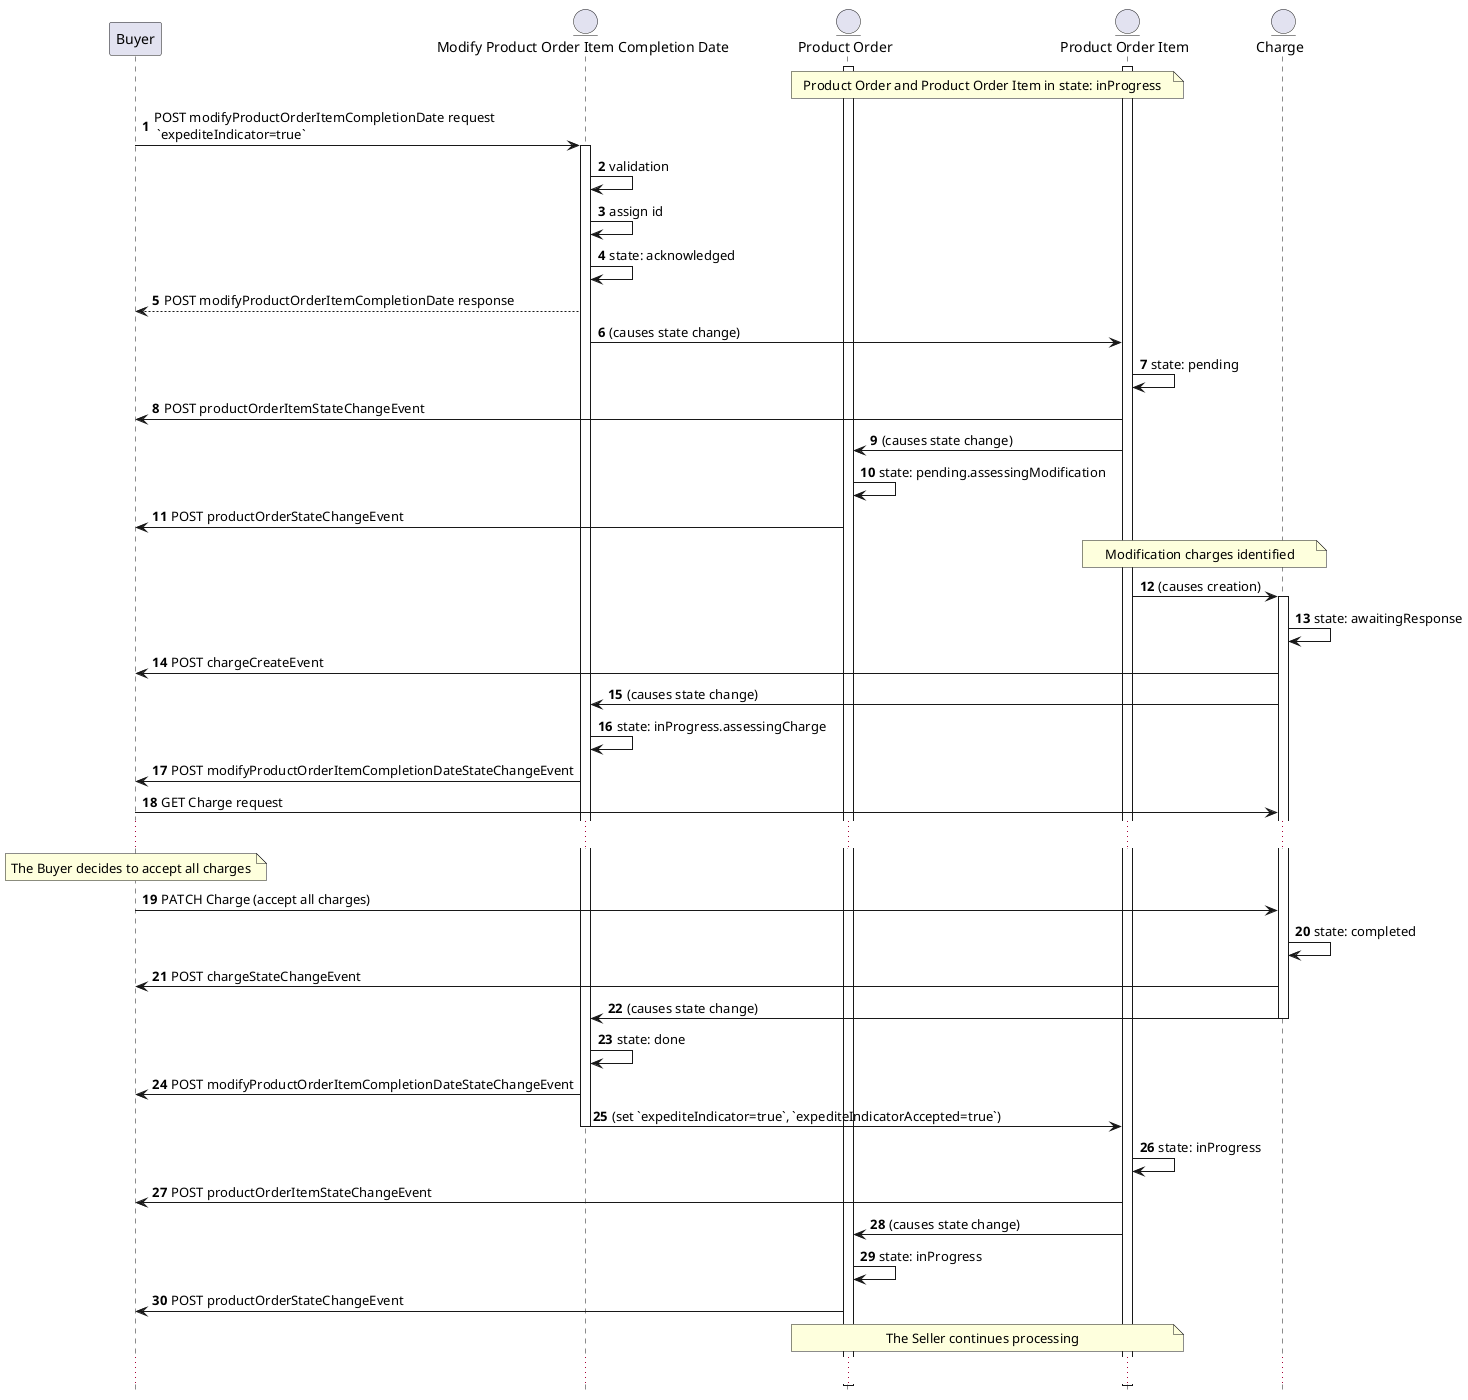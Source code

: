 @startuml

hide footbox

participant Buyer
entity "Modify Product Order Item Completion Date" as MPO
entity "Product Order" as PO
entity "Product Order Item" as POI
entity Charge

autonumber
activate PO
activate POI
note over PO, POI: Product Order and Product Order Item in state: inProgress
Buyer -> MPO : POST modifyProductOrderItemCompletionDate request \n `expediteIndicator=true`
activate MPO
MPO -> MPO: validation
MPO -> MPO: assign id
MPO -> MPO: state: acknowledged
MPO --> Buyer: POST modifyProductOrderItemCompletionDate response

MPO -> POI: (causes state change)
POI -> POI: state: pending
POI -> Buyer: POST productOrderItemStateChangeEvent

POI -> PO: (causes state change)
PO -> PO: state: pending.assessingModification
PO -> Buyer: POST productOrderStateChangeEvent


note over POI, Charge: Modification charges identified

POI -> Charge: (causes creation)
activate Charge

Charge -> Charge: state: awaitingResponse
Charge -> Buyer: POST chargeCreateEvent
Charge -> MPO: (causes state change)
MPO -> MPO: state: inProgress.assessingCharge
MPO -> Buyer: POST modifyProductOrderItemCompletionDateStateChangeEvent
Buyer -> Charge: GET Charge request
...
note over Buyer: The Buyer decides to accept all charges
Buyer -> Charge: PATCH Charge (accept all charges)
Charge -> Charge: state: completed
Charge -> Buyer: POST chargeStateChangeEvent
Charge -> MPO: (causes state change)
deactivate Charge
MPO -> MPO: state: done
MPO -> Buyer: POST modifyProductOrderItemCompletionDateStateChangeEvent
MPO -> POI: (set `expediteIndicator=true`, `expediteIndicatorAccepted=true`)
deactivate MPO

POI -> POI: state: inProgress
POI -> Buyer: POST productOrderItemStateChangeEvent
POI -> PO: (causes state change)
PO -> PO: state: inProgress
PO -> Buyer: POST productOrderStateChangeEvent

note over PO, POI: The Seller continues processing
...
@enduml